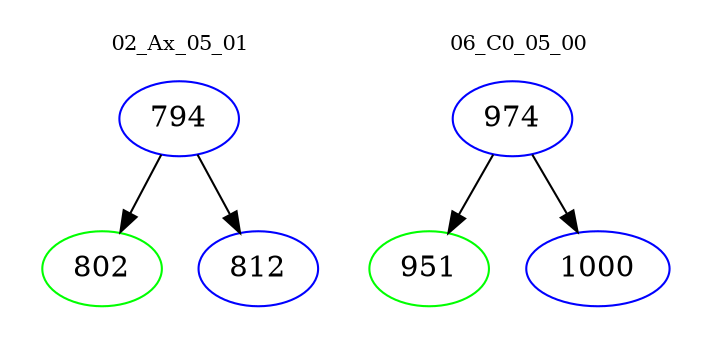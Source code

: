 digraph{
subgraph cluster_0 {
color = white
label = "02_Ax_05_01";
fontsize=10;
T0_794 [label="794", color="blue"]
T0_794 -> T0_802 [color="black"]
T0_802 [label="802", color="green"]
T0_794 -> T0_812 [color="black"]
T0_812 [label="812", color="blue"]
}
subgraph cluster_1 {
color = white
label = "06_C0_05_00";
fontsize=10;
T1_974 [label="974", color="blue"]
T1_974 -> T1_951 [color="black"]
T1_951 [label="951", color="green"]
T1_974 -> T1_1000 [color="black"]
T1_1000 [label="1000", color="blue"]
}
}
